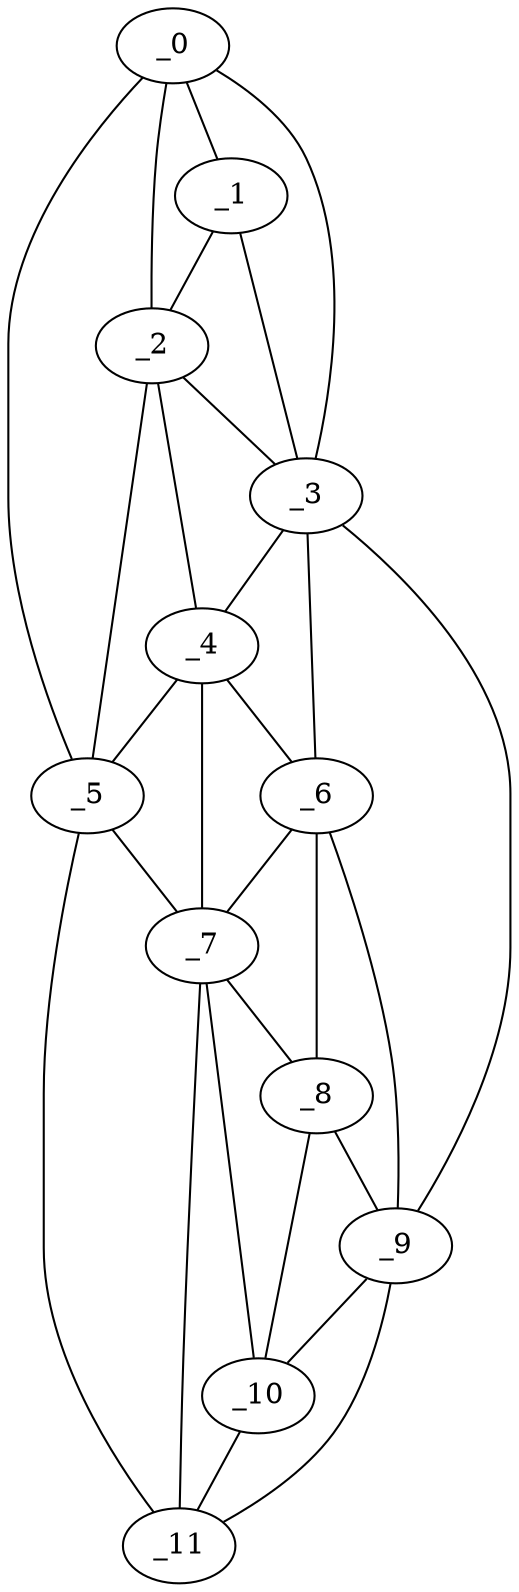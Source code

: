 graph "obj34__300.gxl" {
	_0	 [x=36,
		y=38];
	_1	 [x=46,
		y=37];
	_0 -- _1	 [valence=1];
	_2	 [x=51,
		y=42];
	_0 -- _2	 [valence=2];
	_3	 [x=57,
		y=25];
	_0 -- _3	 [valence=1];
	_5	 [x=67,
		y=77];
	_0 -- _5	 [valence=1];
	_1 -- _2	 [valence=2];
	_1 -- _3	 [valence=2];
	_2 -- _3	 [valence=2];
	_4	 [x=63,
		y=41];
	_2 -- _4	 [valence=2];
	_2 -- _5	 [valence=1];
	_3 -- _4	 [valence=2];
	_6	 [x=72,
		y=39];
	_3 -- _6	 [valence=2];
	_9	 [x=90,
		y=33];
	_3 -- _9	 [valence=1];
	_4 -- _5	 [valence=2];
	_4 -- _6	 [valence=2];
	_7	 [x=78,
		y=70];
	_4 -- _7	 [valence=1];
	_5 -- _7	 [valence=1];
	_11	 [x=124,
		y=64];
	_5 -- _11	 [valence=1];
	_6 -- _7	 [valence=2];
	_8	 [x=83,
		y=38];
	_6 -- _8	 [valence=1];
	_6 -- _9	 [valence=2];
	_7 -- _8	 [valence=2];
	_10	 [x=96,
		y=54];
	_7 -- _10	 [valence=2];
	_7 -- _11	 [valence=2];
	_8 -- _9	 [valence=1];
	_8 -- _10	 [valence=2];
	_9 -- _10	 [valence=2];
	_9 -- _11	 [valence=1];
	_10 -- _11	 [valence=2];
}
